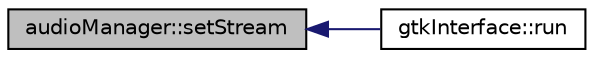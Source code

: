 digraph "audioManager::setStream"
{
  edge [fontname="Helvetica",fontsize="10",labelfontname="Helvetica",labelfontsize="10"];
  node [fontname="Helvetica",fontsize="10",shape=record];
  rankdir="LR";
  Node1 [label="audioManager::setStream",height=0.2,width=0.4,color="black", fillcolor="grey75", style="filled", fontcolor="black"];
  Node1 -> Node2 [dir="back",color="midnightblue",fontsize="10",style="solid",fontname="Helvetica"];
  Node2 [label="gtkInterface::run",height=0.2,width=0.4,color="black", fillcolor="white", style="filled",URL="$classgtk_interface.html#aad41380fb5de22782e6540cf8dc766ab",tooltip="Sets up the interface for running. "];
}
